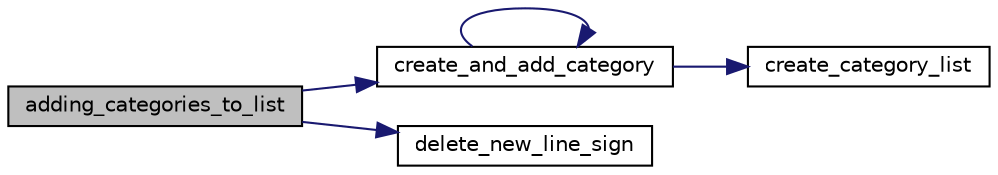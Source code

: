 digraph "adding_categories_to_list"
{
 // LATEX_PDF_SIZE
  edge [fontname="Helvetica",fontsize="10",labelfontname="Helvetica",labelfontsize="10"];
  node [fontname="Helvetica",fontsize="10",shape=record];
  rankdir="LR";
  Node1 [label="adding_categories_to_list",height=0.2,width=0.4,color="black", fillcolor="grey75", style="filled", fontcolor="black",tooltip=" "];
  Node1 -> Node2 [color="midnightblue",fontsize="10",style="solid",fontname="Helvetica"];
  Node2 [label="create_and_add_category",height=0.2,width=0.4,color="black", fillcolor="white", style="filled",URL="$category__functions_8c.html#afc8acd3a0b1d067e6754b1c1f75adcd2",tooltip=" "];
  Node2 -> Node2 [color="midnightblue",fontsize="10",style="solid",fontname="Helvetica"];
  Node2 -> Node3 [color="midnightblue",fontsize="10",style="solid",fontname="Helvetica"];
  Node3 [label="create_category_list",height=0.2,width=0.4,color="black", fillcolor="white", style="filled",URL="$category__functions_8c.html#a5fddee2cfca7a510bb7372e645fbb8ec",tooltip=" "];
  Node1 -> Node4 [color="midnightblue",fontsize="10",style="solid",fontname="Helvetica"];
  Node4 [label="delete_new_line_sign",height=0.2,width=0.4,color="black", fillcolor="white", style="filled",URL="$reading__files_8c.html#aaa612777c252ca71ace4287e1f8c1d16",tooltip=" "];
}
